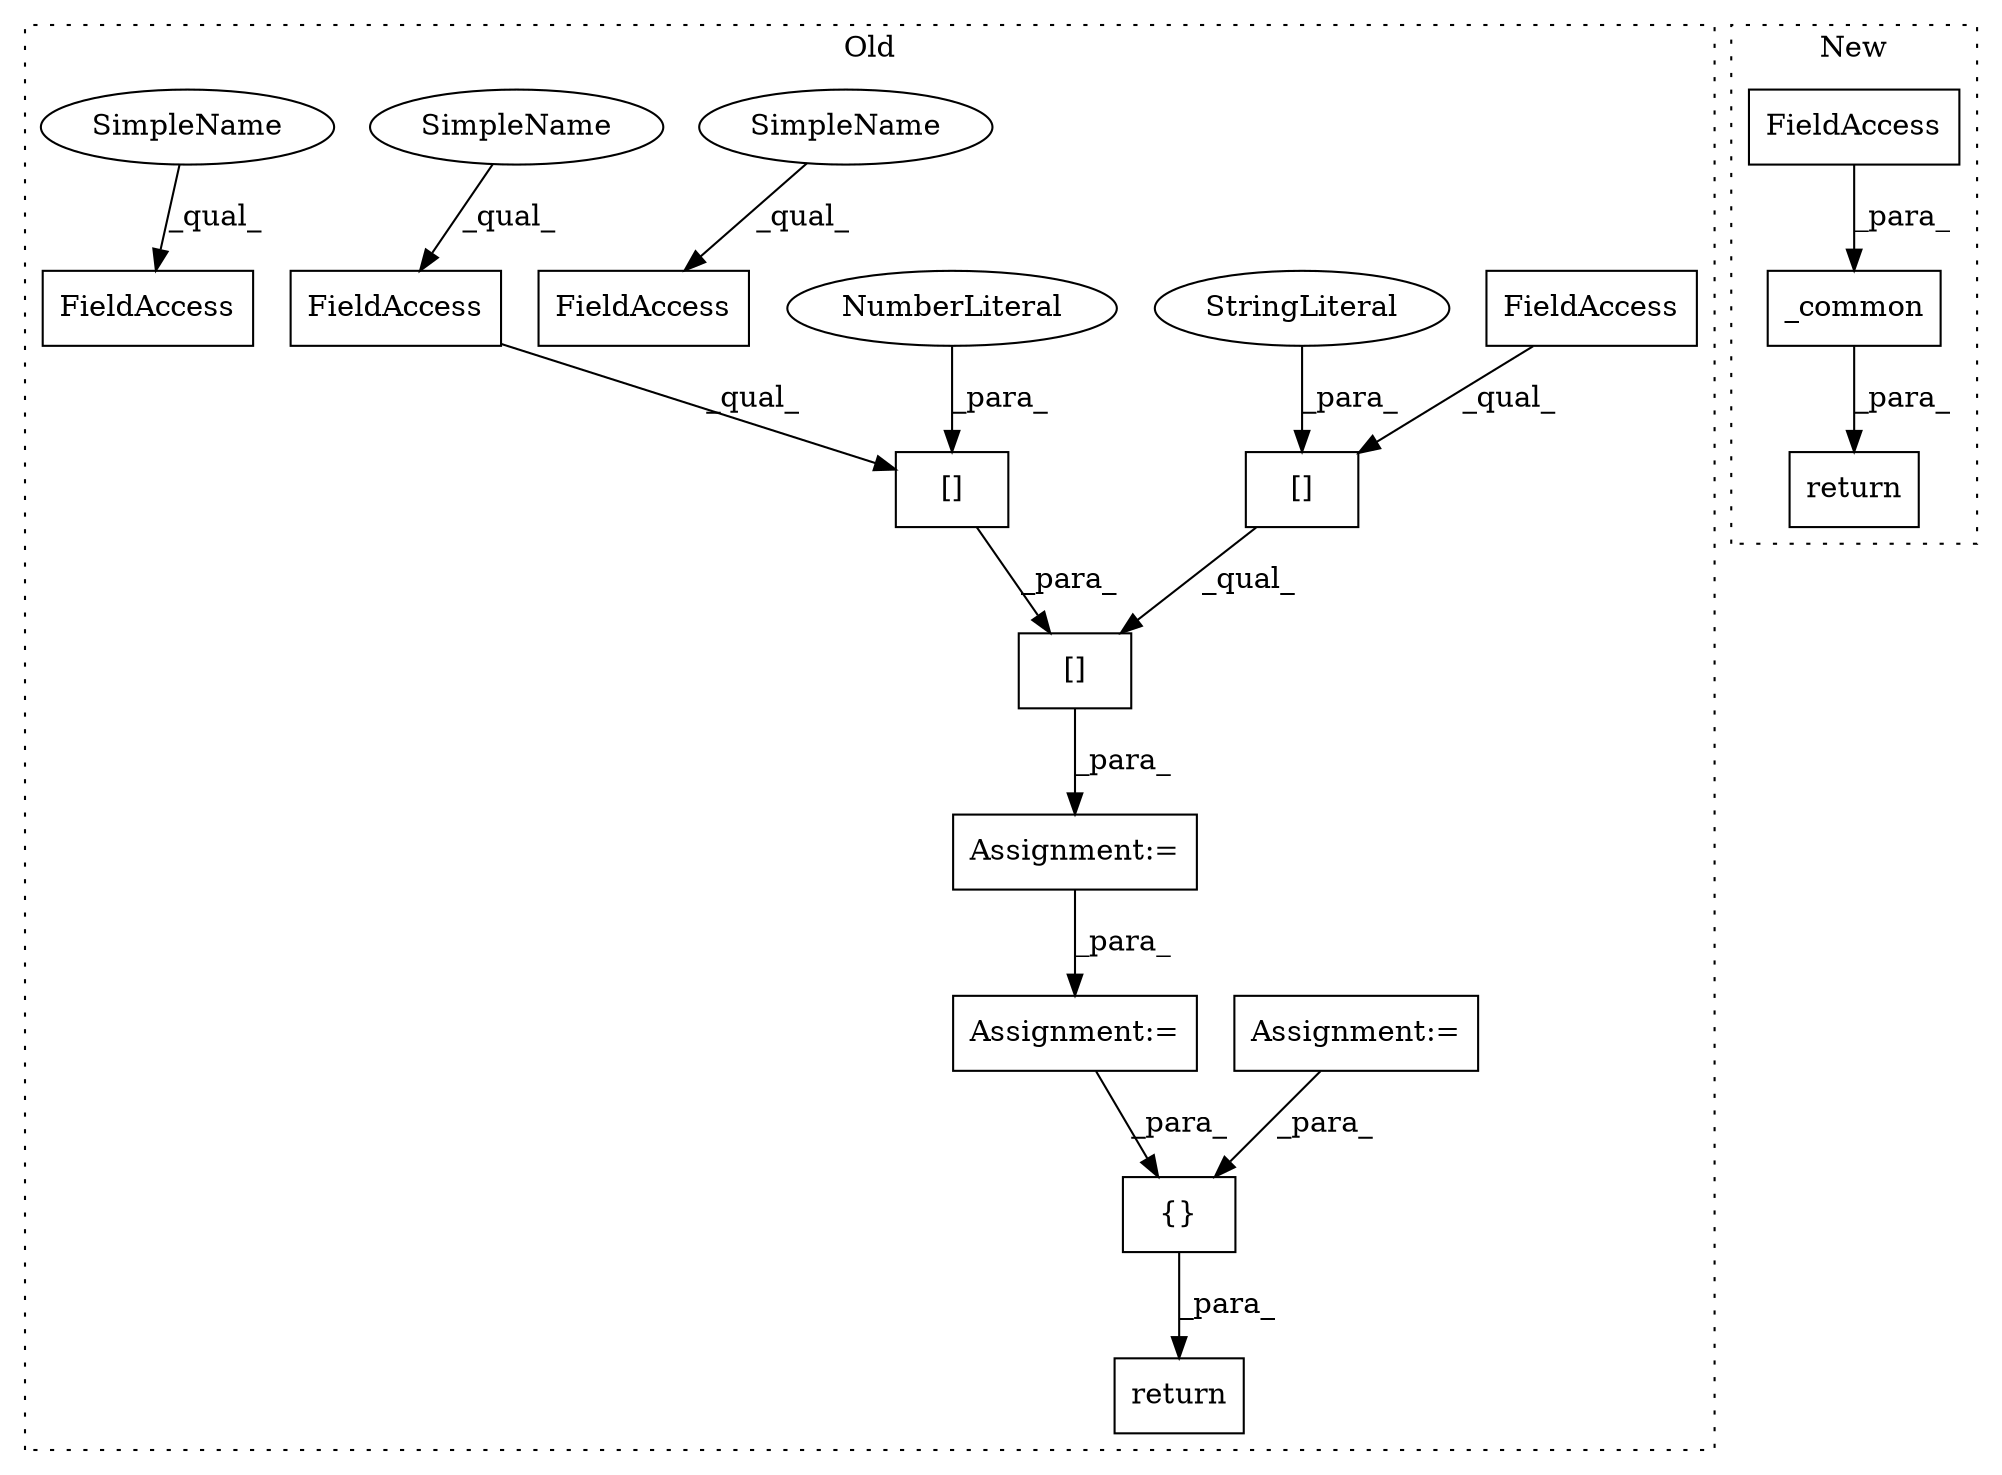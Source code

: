 digraph G {
subgraph cluster0 {
1 [label="{}" a="4" s="491,549" l="1,1" shape="box"];
4 [label="Assignment:=" a="7" s="306" l="1" shape="box"];
5 [label="Assignment:=" a="7" s="354" l="1" shape="box"];
6 [label="[]" a="2" s="307,343" l="22,1" shape="box"];
7 [label="return" a="41" s="475" l="7" shape="box"];
9 [label="[]" a="2" s="329,342" l="12,1" shape="box"];
10 [label="FieldAccess" a="22" s="329" l="11" shape="box"];
11 [label="NumberLiteral" a="34" s="341" l="1" shape="ellipse"];
12 [label="[]" a="2" s="307,327" l="7,1" shape="box"];
13 [label="FieldAccess" a="22" s="307" l="6" shape="box"];
14 [label="StringLiteral" a="45" s="314" l="13" shape="ellipse"];
15 [label="FieldAccess" a="22" s="435" l="10" shape="box"];
16 [label="FieldAccess" a="22" s="355" l="10" shape="box"];
17 [label="Assignment:=" a="7" s="433" l="1" shape="box"];
18 [label="SimpleName" a="42" s="355" l="4" shape="ellipse"];
19 [label="SimpleName" a="42" s="329" l="4" shape="ellipse"];
20 [label="SimpleName" a="42" s="435" l="4" shape="ellipse"];
label = "Old";
style="dotted";
}
subgraph cluster1 {
2 [label="_common" a="32" s="622,641" l="8,1" shape="box"];
3 [label="FieldAccess" a="22" s="635" l="6" shape="box"];
8 [label="return" a="41" s="611" l="7" shape="box"];
label = "New";
style="dotted";
}
1 -> 7 [label="_para_"];
2 -> 8 [label="_para_"];
3 -> 2 [label="_para_"];
4 -> 5 [label="_para_"];
5 -> 1 [label="_para_"];
6 -> 4 [label="_para_"];
9 -> 6 [label="_para_"];
10 -> 9 [label="_qual_"];
11 -> 9 [label="_para_"];
12 -> 6 [label="_qual_"];
13 -> 12 [label="_qual_"];
14 -> 12 [label="_para_"];
17 -> 1 [label="_para_"];
18 -> 16 [label="_qual_"];
19 -> 10 [label="_qual_"];
20 -> 15 [label="_qual_"];
}